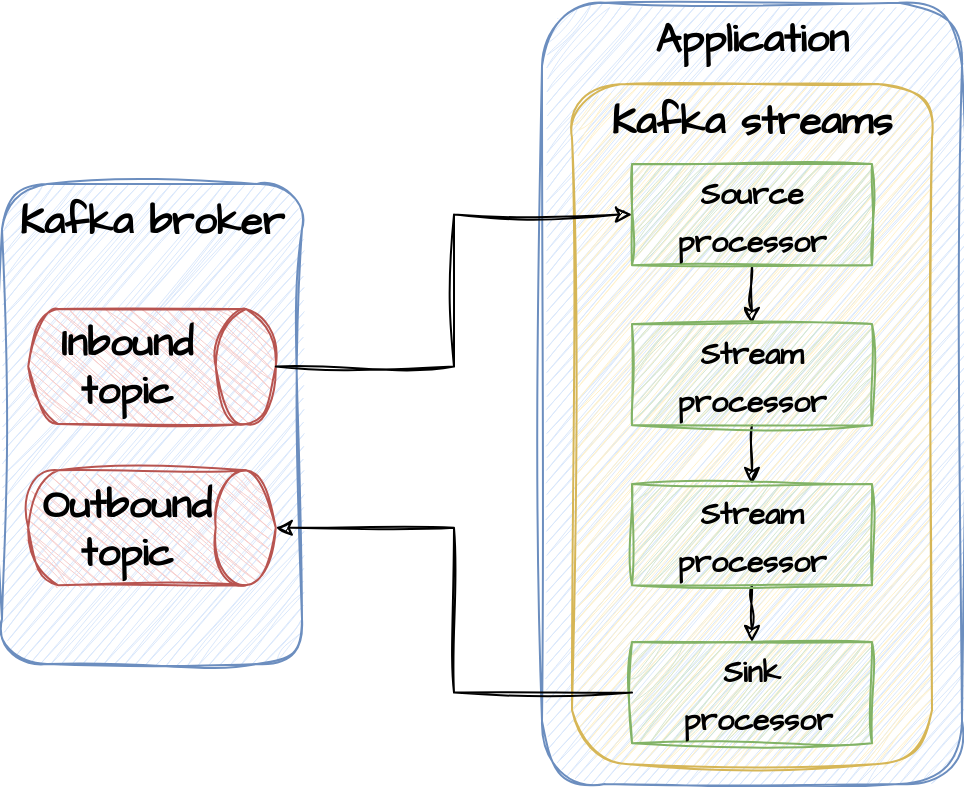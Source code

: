 <mxfile version="22.0.0" type="device">
  <diagram name="Page-1" id="eKg5w72fVaRiRK2-U1Rg">
    <mxGraphModel dx="768" dy="606" grid="1" gridSize="10" guides="1" tooltips="1" connect="1" arrows="1" fold="1" page="1" pageScale="1" pageWidth="827" pageHeight="1169" math="0" shadow="0">
      <root>
        <mxCell id="0" />
        <mxCell id="1" parent="0" />
        <mxCell id="TN63ffgSEEBETuge8KsC-2" value="Kafka broker" style="rounded=1;whiteSpace=wrap;html=1;sketch=1;hachureGap=4;jiggle=2;curveFitting=1;fontFamily=Architects Daughter;fontSource=https%3A%2F%2Ffonts.googleapis.com%2Fcss%3Ffamily%3DArchitects%2BDaughter;fontSize=20;fontStyle=1;verticalAlign=top;fillColor=#dae8fc;strokeColor=#6c8ebf;" vertex="1" parent="1">
          <mxGeometry x="170" y="280" width="150" height="240" as="geometry" />
        </mxCell>
        <mxCell id="TN63ffgSEEBETuge8KsC-3" value="Inbound topic" style="shape=cylinder3;whiteSpace=wrap;html=1;boundedLbl=1;backgroundOutline=1;size=15;sketch=1;hachureGap=4;jiggle=2;curveFitting=1;fontFamily=Architects Daughter;fontSource=https%3A%2F%2Ffonts.googleapis.com%2Fcss%3Ffamily%3DArchitects%2BDaughter;fontSize=20;rotation=90;horizontal=0;fontStyle=1;fillColor=#f8cecc;strokeColor=#b85450;" vertex="1" parent="1">
          <mxGeometry x="216.25" y="309.38" width="57.5" height="123.75" as="geometry" />
        </mxCell>
        <mxCell id="TN63ffgSEEBETuge8KsC-4" value="Outbound topic" style="shape=cylinder3;whiteSpace=wrap;html=1;boundedLbl=1;backgroundOutline=1;size=15;sketch=1;hachureGap=4;jiggle=2;curveFitting=1;fontFamily=Architects Daughter;fontSource=https%3A%2F%2Ffonts.googleapis.com%2Fcss%3Ffamily%3DArchitects%2BDaughter;fontSize=20;rotation=90;horizontal=0;fontStyle=1;fillColor=#f8cecc;strokeColor=#b85450;" vertex="1" parent="1">
          <mxGeometry x="216.25" y="390" width="57.5" height="123.75" as="geometry" />
        </mxCell>
        <mxCell id="TN63ffgSEEBETuge8KsC-5" value="&lt;b&gt;Application&lt;/b&gt;" style="rounded=1;whiteSpace=wrap;html=1;sketch=1;hachureGap=4;jiggle=2;curveFitting=1;fontFamily=Architects Daughter;fontSource=https%3A%2F%2Ffonts.googleapis.com%2Fcss%3Ffamily%3DArchitects%2BDaughter;fontSize=20;verticalAlign=top;fillColor=#dae8fc;strokeColor=#6c8ebf;" vertex="1" parent="1">
          <mxGeometry x="440" y="189.38" width="210" height="390.62" as="geometry" />
        </mxCell>
        <mxCell id="TN63ffgSEEBETuge8KsC-6" value="&lt;b&gt;Kafka streams&lt;/b&gt;" style="rounded=1;whiteSpace=wrap;html=1;sketch=1;hachureGap=4;jiggle=2;curveFitting=1;fontFamily=Architects Daughter;fontSource=https%3A%2F%2Ffonts.googleapis.com%2Fcss%3Ffamily%3DArchitects%2BDaughter;fontSize=20;verticalAlign=top;fillColor=#fff2cc;strokeColor=#d6b656;" vertex="1" parent="1">
          <mxGeometry x="455" y="230" width="180" height="340" as="geometry" />
        </mxCell>
        <mxCell id="TN63ffgSEEBETuge8KsC-13" style="edgeStyle=orthogonalEdgeStyle;rounded=0;sketch=1;hachureGap=4;jiggle=2;curveFitting=1;orthogonalLoop=1;jettySize=auto;html=1;exitX=0.5;exitY=1;exitDx=0;exitDy=0;entryX=0.5;entryY=0;entryDx=0;entryDy=0;fontFamily=Architects Daughter;fontSource=https%3A%2F%2Ffonts.googleapis.com%2Fcss%3Ffamily%3DArchitects%2BDaughter;fontSize=16;" edge="1" parent="1" source="TN63ffgSEEBETuge8KsC-7" target="TN63ffgSEEBETuge8KsC-8">
          <mxGeometry relative="1" as="geometry" />
        </mxCell>
        <mxCell id="TN63ffgSEEBETuge8KsC-7" value="&lt;b&gt;&lt;font style=&quot;font-size: 15px;&quot;&gt;Source processor&lt;/font&gt;&lt;/b&gt;" style="rounded=0;whiteSpace=wrap;html=1;sketch=1;hachureGap=4;jiggle=2;curveFitting=1;fontFamily=Architects Daughter;fontSource=https%3A%2F%2Ffonts.googleapis.com%2Fcss%3Ffamily%3DArchitects%2BDaughter;fontSize=20;fillColor=#d5e8d4;strokeColor=#82b366;" vertex="1" parent="1">
          <mxGeometry x="485" y="270" width="120" height="50.62" as="geometry" />
        </mxCell>
        <mxCell id="TN63ffgSEEBETuge8KsC-14" style="edgeStyle=orthogonalEdgeStyle;rounded=0;sketch=1;hachureGap=4;jiggle=2;curveFitting=1;orthogonalLoop=1;jettySize=auto;html=1;exitX=0.5;exitY=1;exitDx=0;exitDy=0;entryX=0.5;entryY=0;entryDx=0;entryDy=0;fontFamily=Architects Daughter;fontSource=https%3A%2F%2Ffonts.googleapis.com%2Fcss%3Ffamily%3DArchitects%2BDaughter;fontSize=16;" edge="1" parent="1" source="TN63ffgSEEBETuge8KsC-8" target="TN63ffgSEEBETuge8KsC-9">
          <mxGeometry relative="1" as="geometry" />
        </mxCell>
        <mxCell id="TN63ffgSEEBETuge8KsC-8" value="&lt;b&gt;&lt;font style=&quot;font-size: 15px;&quot;&gt;Stream processor&lt;/font&gt;&lt;/b&gt;" style="rounded=0;whiteSpace=wrap;html=1;sketch=1;hachureGap=4;jiggle=2;curveFitting=1;fontFamily=Architects Daughter;fontSource=https%3A%2F%2Ffonts.googleapis.com%2Fcss%3Ffamily%3DArchitects%2BDaughter;fontSize=20;fillColor=#d5e8d4;strokeColor=#82b366;" vertex="1" parent="1">
          <mxGeometry x="485" y="350" width="120" height="50.62" as="geometry" />
        </mxCell>
        <mxCell id="TN63ffgSEEBETuge8KsC-15" style="edgeStyle=orthogonalEdgeStyle;rounded=0;sketch=1;hachureGap=4;jiggle=2;curveFitting=1;orthogonalLoop=1;jettySize=auto;html=1;exitX=0.5;exitY=1;exitDx=0;exitDy=0;entryX=0.5;entryY=0;entryDx=0;entryDy=0;fontFamily=Architects Daughter;fontSource=https%3A%2F%2Ffonts.googleapis.com%2Fcss%3Ffamily%3DArchitects%2BDaughter;fontSize=16;" edge="1" parent="1" source="TN63ffgSEEBETuge8KsC-9" target="TN63ffgSEEBETuge8KsC-10">
          <mxGeometry relative="1" as="geometry" />
        </mxCell>
        <mxCell id="TN63ffgSEEBETuge8KsC-9" value="&lt;b&gt;&lt;font style=&quot;font-size: 15px;&quot;&gt;Stream processor&lt;/font&gt;&lt;/b&gt;" style="rounded=0;whiteSpace=wrap;html=1;sketch=1;hachureGap=4;jiggle=2;curveFitting=1;fontFamily=Architects Daughter;fontSource=https%3A%2F%2Ffonts.googleapis.com%2Fcss%3Ffamily%3DArchitects%2BDaughter;fontSize=20;fillColor=#d5e8d4;strokeColor=#82b366;" vertex="1" parent="1">
          <mxGeometry x="485" y="430" width="120" height="50.62" as="geometry" />
        </mxCell>
        <mxCell id="TN63ffgSEEBETuge8KsC-10" value="&lt;b&gt;&lt;font style=&quot;font-size: 15px;&quot;&gt;Sink&lt;br&gt;&amp;nbsp;processor&lt;/font&gt;&lt;/b&gt;" style="rounded=0;whiteSpace=wrap;html=1;sketch=1;hachureGap=4;jiggle=2;curveFitting=1;fontFamily=Architects Daughter;fontSource=https%3A%2F%2Ffonts.googleapis.com%2Fcss%3Ffamily%3DArchitects%2BDaughter;fontSize=20;fillColor=#d5e8d4;strokeColor=#82b366;" vertex="1" parent="1">
          <mxGeometry x="485" y="509" width="120" height="50.62" as="geometry" />
        </mxCell>
        <mxCell id="TN63ffgSEEBETuge8KsC-17" style="edgeStyle=orthogonalEdgeStyle;rounded=0;sketch=1;hachureGap=4;jiggle=2;curveFitting=1;orthogonalLoop=1;jettySize=auto;html=1;exitX=0;exitY=0.5;exitDx=0;exitDy=0;entryX=0.5;entryY=0;entryDx=0;entryDy=0;entryPerimeter=0;fontFamily=Architects Daughter;fontSource=https%3A%2F%2Ffonts.googleapis.com%2Fcss%3Ffamily%3DArchitects%2BDaughter;fontSize=16;" edge="1" parent="1" source="TN63ffgSEEBETuge8KsC-10" target="TN63ffgSEEBETuge8KsC-4">
          <mxGeometry relative="1" as="geometry" />
        </mxCell>
        <mxCell id="TN63ffgSEEBETuge8KsC-16" style="edgeStyle=orthogonalEdgeStyle;rounded=0;sketch=1;hachureGap=4;jiggle=2;curveFitting=1;orthogonalLoop=1;jettySize=auto;html=1;exitX=0.5;exitY=0;exitDx=0;exitDy=0;exitPerimeter=0;entryX=0;entryY=0.5;entryDx=0;entryDy=0;fontFamily=Architects Daughter;fontSource=https%3A%2F%2Ffonts.googleapis.com%2Fcss%3Ffamily%3DArchitects%2BDaughter;fontSize=16;" edge="1" parent="1" source="TN63ffgSEEBETuge8KsC-3" target="TN63ffgSEEBETuge8KsC-7">
          <mxGeometry relative="1" as="geometry" />
        </mxCell>
      </root>
    </mxGraphModel>
  </diagram>
</mxfile>

